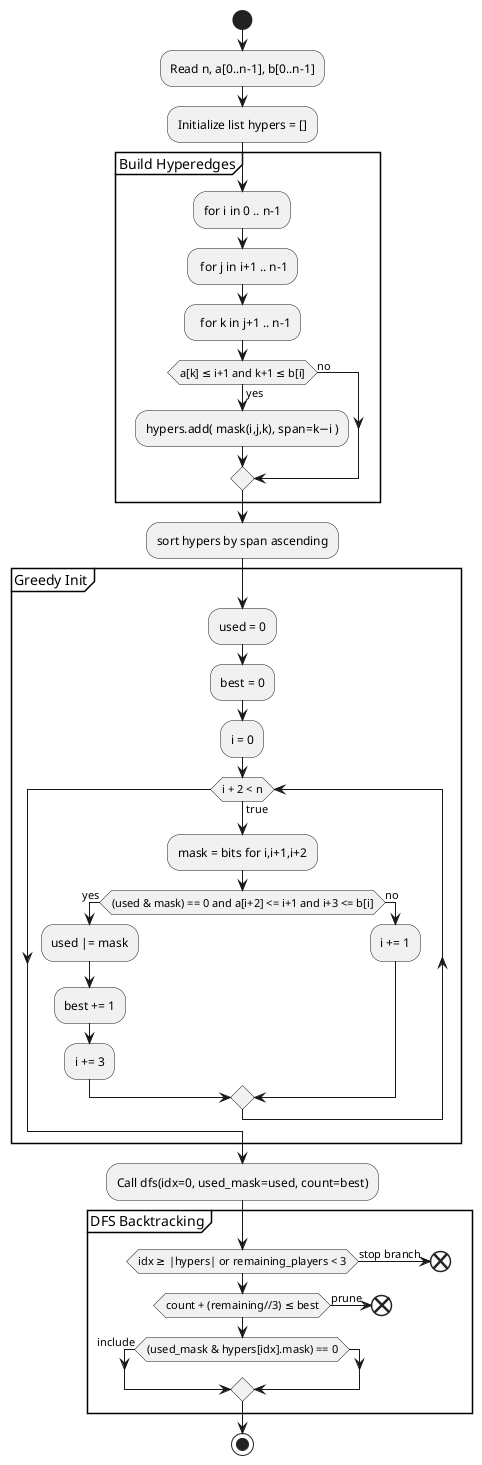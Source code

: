 @startuml TD

skinparam DefaultFontName "Apple SD Gothic Neo"
start

:Read n, a[0..n-1], b[0..n-1];

:Initialize list hypers = [];

partition "Build Hyperedges" {
  :for i in 0 .. n-1;
  : for j in i+1 .. n-1;
  :  for k in j+1 .. n-1;
  if (a[k] ≤ i+1 and k+1 ≤ b[i]) then (yes)
    :hypers.add( mask(i,j,k), span=k−i );
  else (no)
  endif
}

:sort hypers by span ascending;

partition "Greedy Init" {
    :used = 0;
    :best = 0;
    :i = 0;

    while (i + 2 < n) is (true)
        :mask = bits for i,i+1,i+2;
        if ((used & mask) == 0 and a[i+2] <= i+1 and i+3 <= b[i]) then (yes)
            :used |= mask;
            :best += 1;
            :i += 3;
        else (no)
            :i += 1;
        endif
    endwhile
}

:Call dfs(idx=0, used_mask=used, count=best);

partition "DFS Backtracking" {
  !define dfs(idx, used_mask, count)
  if (idx ≥ |hypers| or remaining_players < 3) then (stop branch)
    end
  endif
  ' Upper-bound pruning
  if (count + (remaining//3) ≤ best) then (prune)
    end
  endif
  ' 1) Include hypers[idx]
  if ((used_mask & hypers[idx].mask) == 0) then (include)
    dfs(idx+1, used_mask | hypers[idx].mask, count+1)
  endif
  ' 2) Exclude hypers[idx]
  dfs(idx+1, used_mask, count)
  !undef dfs
}

stop
@enduml